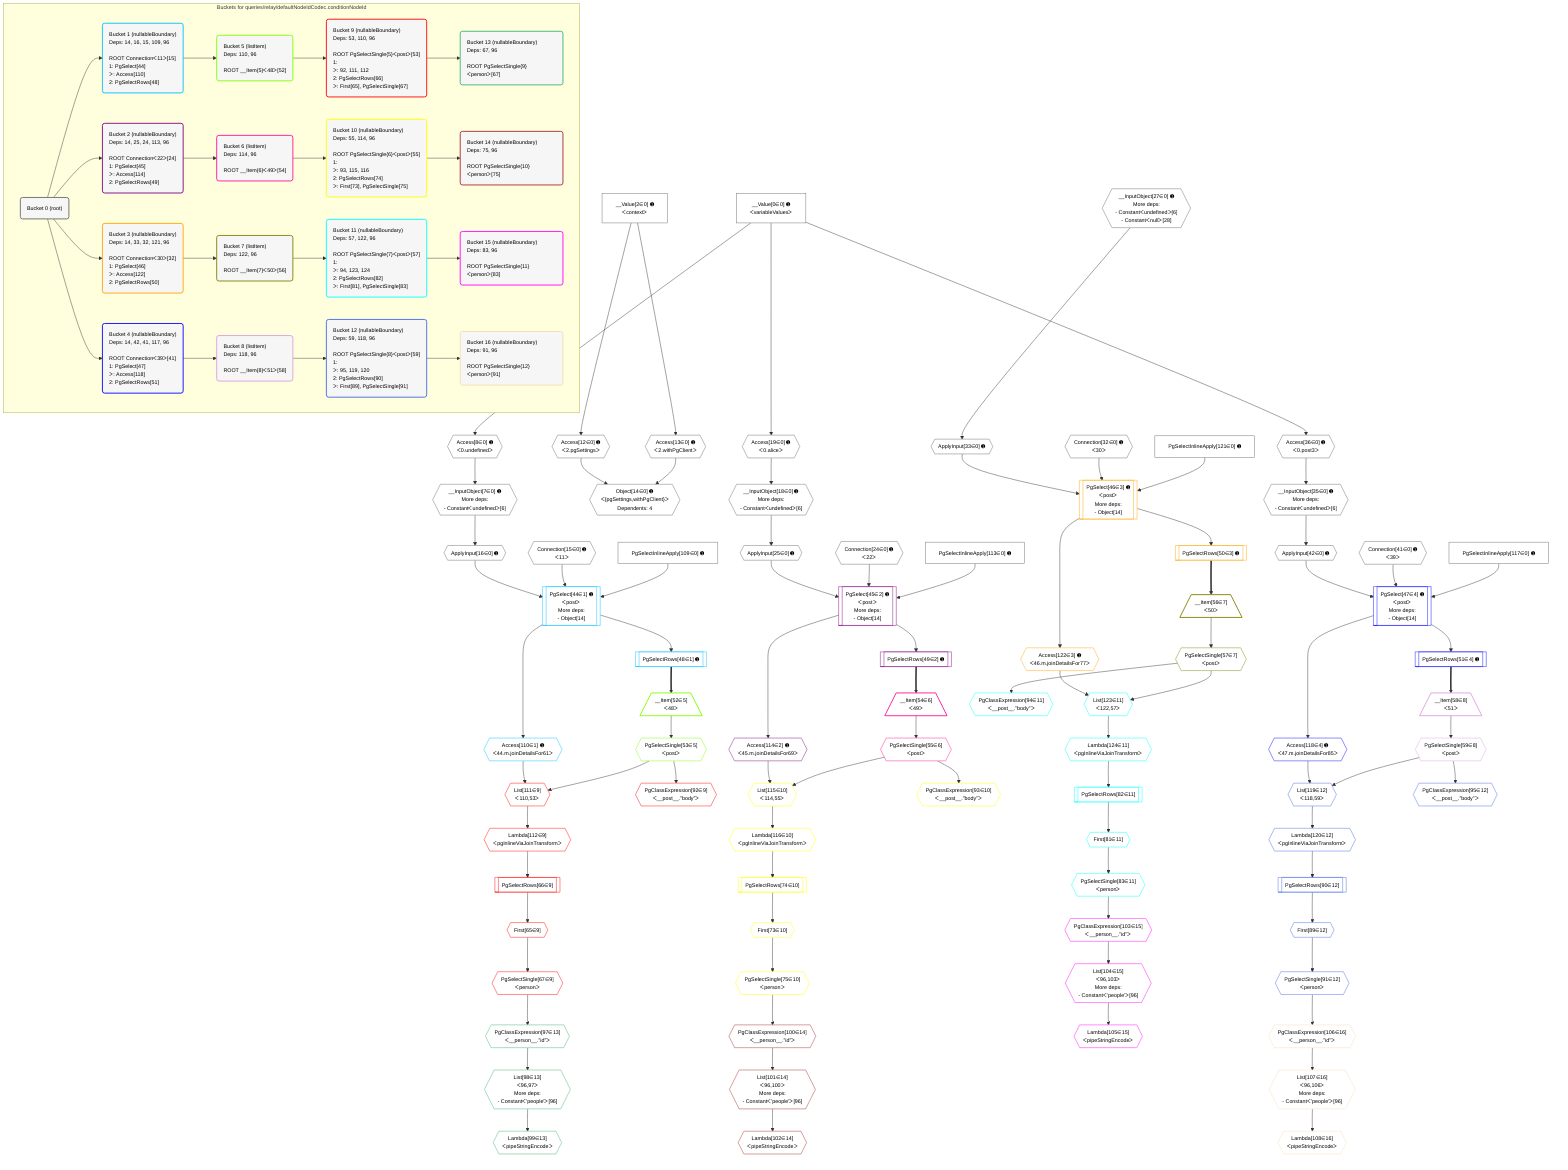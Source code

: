 %%{init: {'themeVariables': { 'fontSize': '12px'}}}%%
graph TD
    classDef path fill:#eee,stroke:#000,color:#000
    classDef plan fill:#fff,stroke-width:1px,color:#000
    classDef itemplan fill:#fff,stroke-width:2px,color:#000
    classDef unbatchedplan fill:#dff,stroke-width:1px,color:#000
    classDef sideeffectplan fill:#fcc,stroke-width:2px,color:#000
    classDef bucket fill:#f6f6f6,color:#000,stroke-width:2px,text-align:left

    subgraph "Buckets for queries/relay/defaultNodeIdCodec.conditionNodeId"
    Bucket0("Bucket 0 (root)"):::bucket
    Bucket1("Bucket 1 (nullableBoundary)<br />Deps: 14, 16, 15, 109, 96<br /><br />ROOT Connectionᐸ11ᐳ[15]<br />1: PgSelect[44]<br />ᐳ: Access[110]<br />2: PgSelectRows[48]"):::bucket
    Bucket2("Bucket 2 (nullableBoundary)<br />Deps: 14, 25, 24, 113, 96<br /><br />ROOT Connectionᐸ22ᐳ[24]<br />1: PgSelect[45]<br />ᐳ: Access[114]<br />2: PgSelectRows[49]"):::bucket
    Bucket3("Bucket 3 (nullableBoundary)<br />Deps: 14, 33, 32, 121, 96<br /><br />ROOT Connectionᐸ30ᐳ[32]<br />1: PgSelect[46]<br />ᐳ: Access[122]<br />2: PgSelectRows[50]"):::bucket
    Bucket4("Bucket 4 (nullableBoundary)<br />Deps: 14, 42, 41, 117, 96<br /><br />ROOT Connectionᐸ39ᐳ[41]<br />1: PgSelect[47]<br />ᐳ: Access[118]<br />2: PgSelectRows[51]"):::bucket
    Bucket5("Bucket 5 (listItem)<br />Deps: 110, 96<br /><br />ROOT __Item{5}ᐸ48ᐳ[52]"):::bucket
    Bucket6("Bucket 6 (listItem)<br />Deps: 114, 96<br /><br />ROOT __Item{6}ᐸ49ᐳ[54]"):::bucket
    Bucket7("Bucket 7 (listItem)<br />Deps: 122, 96<br /><br />ROOT __Item{7}ᐸ50ᐳ[56]"):::bucket
    Bucket8("Bucket 8 (listItem)<br />Deps: 118, 96<br /><br />ROOT __Item{8}ᐸ51ᐳ[58]"):::bucket
    Bucket9("Bucket 9 (nullableBoundary)<br />Deps: 53, 110, 96<br /><br />ROOT PgSelectSingle{5}ᐸpostᐳ[53]<br />1: <br />ᐳ: 92, 111, 112<br />2: PgSelectRows[66]<br />ᐳ: First[65], PgSelectSingle[67]"):::bucket
    Bucket10("Bucket 10 (nullableBoundary)<br />Deps: 55, 114, 96<br /><br />ROOT PgSelectSingle{6}ᐸpostᐳ[55]<br />1: <br />ᐳ: 93, 115, 116<br />2: PgSelectRows[74]<br />ᐳ: First[73], PgSelectSingle[75]"):::bucket
    Bucket11("Bucket 11 (nullableBoundary)<br />Deps: 57, 122, 96<br /><br />ROOT PgSelectSingle{7}ᐸpostᐳ[57]<br />1: <br />ᐳ: 94, 123, 124<br />2: PgSelectRows[82]<br />ᐳ: First[81], PgSelectSingle[83]"):::bucket
    Bucket12("Bucket 12 (nullableBoundary)<br />Deps: 59, 118, 96<br /><br />ROOT PgSelectSingle{8}ᐸpostᐳ[59]<br />1: <br />ᐳ: 95, 119, 120<br />2: PgSelectRows[90]<br />ᐳ: First[89], PgSelectSingle[91]"):::bucket
    Bucket13("Bucket 13 (nullableBoundary)<br />Deps: 67, 96<br /><br />ROOT PgSelectSingle{9}ᐸpersonᐳ[67]"):::bucket
    Bucket14("Bucket 14 (nullableBoundary)<br />Deps: 75, 96<br /><br />ROOT PgSelectSingle{10}ᐸpersonᐳ[75]"):::bucket
    Bucket15("Bucket 15 (nullableBoundary)<br />Deps: 83, 96<br /><br />ROOT PgSelectSingle{11}ᐸpersonᐳ[83]"):::bucket
    Bucket16("Bucket 16 (nullableBoundary)<br />Deps: 91, 96<br /><br />ROOT PgSelectSingle{12}ᐸpersonᐳ[91]"):::bucket
    end
    Bucket0 --> Bucket1 & Bucket2 & Bucket3 & Bucket4
    Bucket1 --> Bucket5
    Bucket2 --> Bucket6
    Bucket3 --> Bucket7
    Bucket4 --> Bucket8
    Bucket5 --> Bucket9
    Bucket6 --> Bucket10
    Bucket7 --> Bucket11
    Bucket8 --> Bucket12
    Bucket9 --> Bucket13
    Bucket10 --> Bucket14
    Bucket11 --> Bucket15
    Bucket12 --> Bucket16

    %% plan dependencies
    __InputObject7{{"__InputObject[7∈0] ➊<br />More deps:<br />- Constantᐸundefinedᐳ[6]"}}:::plan
    Access8{{"Access[8∈0] ➊<br />ᐸ0.undefinedᐳ"}}:::plan
    Access8 --> __InputObject7
    Object14{{"Object[14∈0] ➊<br />ᐸ{pgSettings,withPgClient}ᐳ<br />Dependents: 4"}}:::plan
    Access12{{"Access[12∈0] ➊<br />ᐸ2.pgSettingsᐳ"}}:::plan
    Access13{{"Access[13∈0] ➊<br />ᐸ2.withPgClientᐳ"}}:::plan
    Access12 & Access13 --> Object14
    __InputObject18{{"__InputObject[18∈0] ➊<br />More deps:<br />- Constantᐸundefinedᐳ[6]"}}:::plan
    Access19{{"Access[19∈0] ➊<br />ᐸ0.aliceᐳ"}}:::plan
    Access19 --> __InputObject18
    __InputObject27{{"__InputObject[27∈0] ➊<br />More deps:<br />- Constantᐸundefinedᐳ[6]<br />- Constantᐸnullᐳ[28]"}}:::plan
    __InputObject35{{"__InputObject[35∈0] ➊<br />More deps:<br />- Constantᐸundefinedᐳ[6]"}}:::plan
    Access36{{"Access[36∈0] ➊<br />ᐸ0.post3ᐳ"}}:::plan
    Access36 --> __InputObject35
    __Value0["__Value[0∈0] ➊<br />ᐸvariableValuesᐳ"]:::plan
    __Value0 --> Access8
    __Value2["__Value[2∈0] ➊<br />ᐸcontextᐳ"]:::plan
    __Value2 --> Access12
    __Value2 --> Access13
    ApplyInput16{{"ApplyInput[16∈0] ➊"}}:::plan
    __InputObject7 --> ApplyInput16
    __Value0 --> Access19
    ApplyInput25{{"ApplyInput[25∈0] ➊"}}:::plan
    __InputObject18 --> ApplyInput25
    ApplyInput33{{"ApplyInput[33∈0] ➊"}}:::plan
    __InputObject27 --> ApplyInput33
    __Value0 --> Access36
    ApplyInput42{{"ApplyInput[42∈0] ➊"}}:::plan
    __InputObject35 --> ApplyInput42
    Connection15{{"Connection[15∈0] ➊<br />ᐸ11ᐳ"}}:::plan
    Connection24{{"Connection[24∈0] ➊<br />ᐸ22ᐳ"}}:::plan
    Connection32{{"Connection[32∈0] ➊<br />ᐸ30ᐳ"}}:::plan
    Connection41{{"Connection[41∈0] ➊<br />ᐸ39ᐳ"}}:::plan
    PgSelectInlineApply109["PgSelectInlineApply[109∈0] ➊"]:::plan
    PgSelectInlineApply113["PgSelectInlineApply[113∈0] ➊"]:::plan
    PgSelectInlineApply117["PgSelectInlineApply[117∈0] ➊"]:::plan
    PgSelectInlineApply121["PgSelectInlineApply[121∈0] ➊"]:::plan
    PgSelect44[["PgSelect[44∈1] ➊<br />ᐸpostᐳ<br />More deps:<br />- Object[14]"]]:::plan
    ApplyInput16 & Connection15 & PgSelectInlineApply109 --> PgSelect44
    PgSelectRows48[["PgSelectRows[48∈1] ➊"]]:::plan
    PgSelect44 --> PgSelectRows48
    Access110{{"Access[110∈1] ➊<br />ᐸ44.m.joinDetailsFor61ᐳ"}}:::plan
    PgSelect44 --> Access110
    PgSelect45[["PgSelect[45∈2] ➊<br />ᐸpostᐳ<br />More deps:<br />- Object[14]"]]:::plan
    ApplyInput25 & Connection24 & PgSelectInlineApply113 --> PgSelect45
    PgSelectRows49[["PgSelectRows[49∈2] ➊"]]:::plan
    PgSelect45 --> PgSelectRows49
    Access114{{"Access[114∈2] ➊<br />ᐸ45.m.joinDetailsFor69ᐳ"}}:::plan
    PgSelect45 --> Access114
    PgSelect46[["PgSelect[46∈3] ➊<br />ᐸpostᐳ<br />More deps:<br />- Object[14]"]]:::plan
    ApplyInput33 & Connection32 & PgSelectInlineApply121 --> PgSelect46
    PgSelectRows50[["PgSelectRows[50∈3] ➊"]]:::plan
    PgSelect46 --> PgSelectRows50
    Access122{{"Access[122∈3] ➊<br />ᐸ46.m.joinDetailsFor77ᐳ"}}:::plan
    PgSelect46 --> Access122
    PgSelect47[["PgSelect[47∈4] ➊<br />ᐸpostᐳ<br />More deps:<br />- Object[14]"]]:::plan
    ApplyInput42 & Connection41 & PgSelectInlineApply117 --> PgSelect47
    PgSelectRows51[["PgSelectRows[51∈4] ➊"]]:::plan
    PgSelect47 --> PgSelectRows51
    Access118{{"Access[118∈4] ➊<br />ᐸ47.m.joinDetailsFor85ᐳ"}}:::plan
    PgSelect47 --> Access118
    __Item52[/"__Item[52∈5]<br />ᐸ48ᐳ"\]:::itemplan
    PgSelectRows48 ==> __Item52
    PgSelectSingle53{{"PgSelectSingle[53∈5]<br />ᐸpostᐳ"}}:::plan
    __Item52 --> PgSelectSingle53
    __Item54[/"__Item[54∈6]<br />ᐸ49ᐳ"\]:::itemplan
    PgSelectRows49 ==> __Item54
    PgSelectSingle55{{"PgSelectSingle[55∈6]<br />ᐸpostᐳ"}}:::plan
    __Item54 --> PgSelectSingle55
    __Item56[/"__Item[56∈7]<br />ᐸ50ᐳ"\]:::itemplan
    PgSelectRows50 ==> __Item56
    PgSelectSingle57{{"PgSelectSingle[57∈7]<br />ᐸpostᐳ"}}:::plan
    __Item56 --> PgSelectSingle57
    __Item58[/"__Item[58∈8]<br />ᐸ51ᐳ"\]:::itemplan
    PgSelectRows51 ==> __Item58
    PgSelectSingle59{{"PgSelectSingle[59∈8]<br />ᐸpostᐳ"}}:::plan
    __Item58 --> PgSelectSingle59
    List111{{"List[111∈9]<br />ᐸ110,53ᐳ"}}:::plan
    Access110 & PgSelectSingle53 --> List111
    First65{{"First[65∈9]"}}:::plan
    PgSelectRows66[["PgSelectRows[66∈9]"]]:::plan
    PgSelectRows66 --> First65
    Lambda112{{"Lambda[112∈9]<br />ᐸpgInlineViaJoinTransformᐳ"}}:::plan
    Lambda112 --> PgSelectRows66
    PgSelectSingle67{{"PgSelectSingle[67∈9]<br />ᐸpersonᐳ"}}:::plan
    First65 --> PgSelectSingle67
    PgClassExpression92{{"PgClassExpression[92∈9]<br />ᐸ__post__.”body”ᐳ"}}:::plan
    PgSelectSingle53 --> PgClassExpression92
    List111 --> Lambda112
    List115{{"List[115∈10]<br />ᐸ114,55ᐳ"}}:::plan
    Access114 & PgSelectSingle55 --> List115
    First73{{"First[73∈10]"}}:::plan
    PgSelectRows74[["PgSelectRows[74∈10]"]]:::plan
    PgSelectRows74 --> First73
    Lambda116{{"Lambda[116∈10]<br />ᐸpgInlineViaJoinTransformᐳ"}}:::plan
    Lambda116 --> PgSelectRows74
    PgSelectSingle75{{"PgSelectSingle[75∈10]<br />ᐸpersonᐳ"}}:::plan
    First73 --> PgSelectSingle75
    PgClassExpression93{{"PgClassExpression[93∈10]<br />ᐸ__post__.”body”ᐳ"}}:::plan
    PgSelectSingle55 --> PgClassExpression93
    List115 --> Lambda116
    List123{{"List[123∈11]<br />ᐸ122,57ᐳ"}}:::plan
    Access122 & PgSelectSingle57 --> List123
    First81{{"First[81∈11]"}}:::plan
    PgSelectRows82[["PgSelectRows[82∈11]"]]:::plan
    PgSelectRows82 --> First81
    Lambda124{{"Lambda[124∈11]<br />ᐸpgInlineViaJoinTransformᐳ"}}:::plan
    Lambda124 --> PgSelectRows82
    PgSelectSingle83{{"PgSelectSingle[83∈11]<br />ᐸpersonᐳ"}}:::plan
    First81 --> PgSelectSingle83
    PgClassExpression94{{"PgClassExpression[94∈11]<br />ᐸ__post__.”body”ᐳ"}}:::plan
    PgSelectSingle57 --> PgClassExpression94
    List123 --> Lambda124
    List119{{"List[119∈12]<br />ᐸ118,59ᐳ"}}:::plan
    Access118 & PgSelectSingle59 --> List119
    First89{{"First[89∈12]"}}:::plan
    PgSelectRows90[["PgSelectRows[90∈12]"]]:::plan
    PgSelectRows90 --> First89
    Lambda120{{"Lambda[120∈12]<br />ᐸpgInlineViaJoinTransformᐳ"}}:::plan
    Lambda120 --> PgSelectRows90
    PgSelectSingle91{{"PgSelectSingle[91∈12]<br />ᐸpersonᐳ"}}:::plan
    First89 --> PgSelectSingle91
    PgClassExpression95{{"PgClassExpression[95∈12]<br />ᐸ__post__.”body”ᐳ"}}:::plan
    PgSelectSingle59 --> PgClassExpression95
    List119 --> Lambda120
    List98{{"List[98∈13]<br />ᐸ96,97ᐳ<br />More deps:<br />- Constantᐸ'people'ᐳ[96]"}}:::plan
    PgClassExpression97{{"PgClassExpression[97∈13]<br />ᐸ__person__.”id”ᐳ"}}:::plan
    PgClassExpression97 --> List98
    PgSelectSingle67 --> PgClassExpression97
    Lambda99{{"Lambda[99∈13]<br />ᐸpipeStringEncodeᐳ"}}:::plan
    List98 --> Lambda99
    List101{{"List[101∈14]<br />ᐸ96,100ᐳ<br />More deps:<br />- Constantᐸ'people'ᐳ[96]"}}:::plan
    PgClassExpression100{{"PgClassExpression[100∈14]<br />ᐸ__person__.”id”ᐳ"}}:::plan
    PgClassExpression100 --> List101
    PgSelectSingle75 --> PgClassExpression100
    Lambda102{{"Lambda[102∈14]<br />ᐸpipeStringEncodeᐳ"}}:::plan
    List101 --> Lambda102
    List104{{"List[104∈15]<br />ᐸ96,103ᐳ<br />More deps:<br />- Constantᐸ'people'ᐳ[96]"}}:::plan
    PgClassExpression103{{"PgClassExpression[103∈15]<br />ᐸ__person__.”id”ᐳ"}}:::plan
    PgClassExpression103 --> List104
    PgSelectSingle83 --> PgClassExpression103
    Lambda105{{"Lambda[105∈15]<br />ᐸpipeStringEncodeᐳ"}}:::plan
    List104 --> Lambda105
    List107{{"List[107∈16]<br />ᐸ96,106ᐳ<br />More deps:<br />- Constantᐸ'people'ᐳ[96]"}}:::plan
    PgClassExpression106{{"PgClassExpression[106∈16]<br />ᐸ__person__.”id”ᐳ"}}:::plan
    PgClassExpression106 --> List107
    PgSelectSingle91 --> PgClassExpression106
    Lambda108{{"Lambda[108∈16]<br />ᐸpipeStringEncodeᐳ"}}:::plan
    List107 --> Lambda108

    %% define steps
    classDef bucket0 stroke:#696969
    class Bucket0,__Value0,__Value2,__InputObject7,Access8,Access12,Access13,Object14,Connection15,ApplyInput16,__InputObject18,Access19,Connection24,ApplyInput25,__InputObject27,Connection32,ApplyInput33,__InputObject35,Access36,Connection41,ApplyInput42,PgSelectInlineApply109,PgSelectInlineApply113,PgSelectInlineApply117,PgSelectInlineApply121 bucket0
    classDef bucket1 stroke:#00bfff
    class Bucket1,PgSelect44,PgSelectRows48,Access110 bucket1
    classDef bucket2 stroke:#7f007f
    class Bucket2,PgSelect45,PgSelectRows49,Access114 bucket2
    classDef bucket3 stroke:#ffa500
    class Bucket3,PgSelect46,PgSelectRows50,Access122 bucket3
    classDef bucket4 stroke:#0000ff
    class Bucket4,PgSelect47,PgSelectRows51,Access118 bucket4
    classDef bucket5 stroke:#7fff00
    class Bucket5,__Item52,PgSelectSingle53 bucket5
    classDef bucket6 stroke:#ff1493
    class Bucket6,__Item54,PgSelectSingle55 bucket6
    classDef bucket7 stroke:#808000
    class Bucket7,__Item56,PgSelectSingle57 bucket7
    classDef bucket8 stroke:#dda0dd
    class Bucket8,__Item58,PgSelectSingle59 bucket8
    classDef bucket9 stroke:#ff0000
    class Bucket9,First65,PgSelectRows66,PgSelectSingle67,PgClassExpression92,List111,Lambda112 bucket9
    classDef bucket10 stroke:#ffff00
    class Bucket10,First73,PgSelectRows74,PgSelectSingle75,PgClassExpression93,List115,Lambda116 bucket10
    classDef bucket11 stroke:#00ffff
    class Bucket11,First81,PgSelectRows82,PgSelectSingle83,PgClassExpression94,List123,Lambda124 bucket11
    classDef bucket12 stroke:#4169e1
    class Bucket12,First89,PgSelectRows90,PgSelectSingle91,PgClassExpression95,List119,Lambda120 bucket12
    classDef bucket13 stroke:#3cb371
    class Bucket13,PgClassExpression97,List98,Lambda99 bucket13
    classDef bucket14 stroke:#a52a2a
    class Bucket14,PgClassExpression100,List101,Lambda102 bucket14
    classDef bucket15 stroke:#ff00ff
    class Bucket15,PgClassExpression103,List104,Lambda105 bucket15
    classDef bucket16 stroke:#f5deb3
    class Bucket16,PgClassExpression106,List107,Lambda108 bucket16